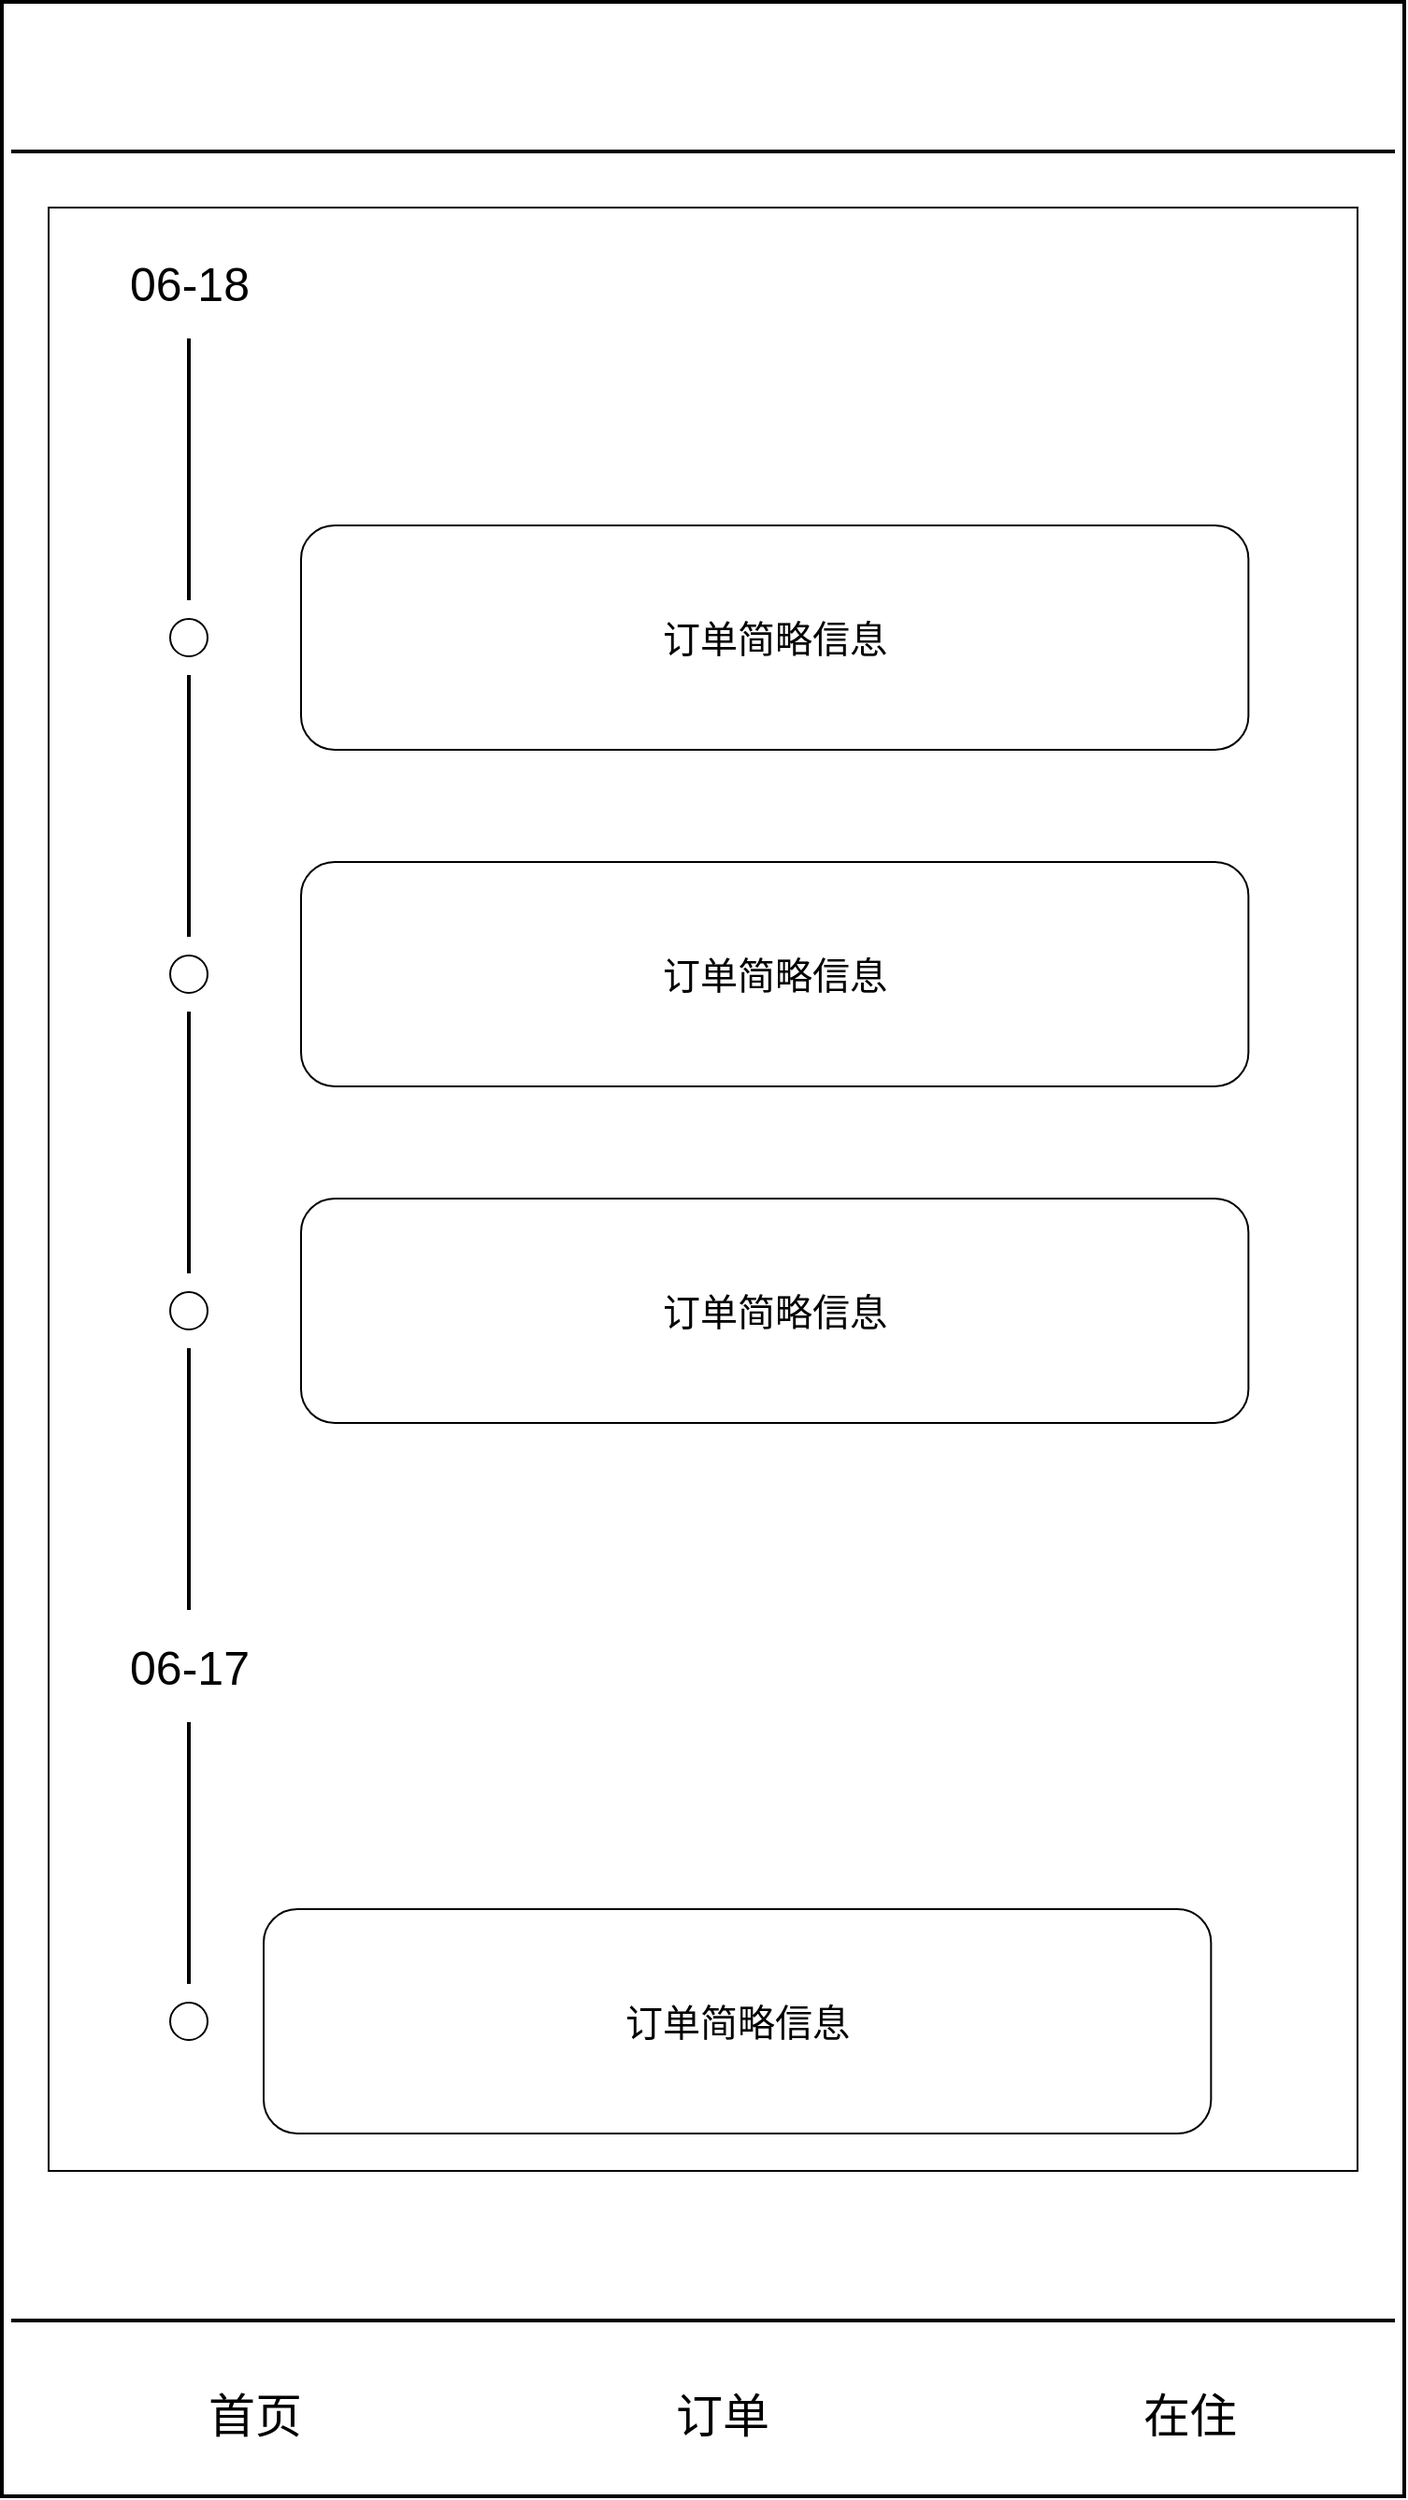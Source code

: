<mxfile version="14.6.13" type="device"><diagram id="pDnobZN6Rr8tPaanU3A_" name="第 1 页"><mxGraphModel dx="1084" dy="821" grid="1" gridSize="10" guides="1" tooltips="1" connect="1" arrows="1" fold="1" page="1" pageScale="1" pageWidth="1654" pageHeight="1169" math="0" shadow="0"><root><mxCell id="0"/><mxCell id="1" parent="0"/><mxCell id="1q7s0Xqzzm6POuL6QzXZ-2" value="" style="rounded=1;whiteSpace=wrap;html=1;fontSize=20;arcSize=0;strokeWidth=2;" parent="1" vertex="1"><mxGeometry x="510" y="90" width="750" height="1334" as="geometry"/></mxCell><mxCell id="1q7s0Xqzzm6POuL6QzXZ-3" value="" style="line;strokeWidth=2;html=1;" parent="1" vertex="1"><mxGeometry x="515" y="160" width="740" height="20" as="geometry"/></mxCell><mxCell id="1q7s0Xqzzm6POuL6QzXZ-12" value="" style="line;strokeWidth=2;html=1;" parent="1" vertex="1"><mxGeometry x="515" y="1320" width="740" height="20" as="geometry"/></mxCell><mxCell id="1q7s0Xqzzm6POuL6QzXZ-13" value="&lt;font style=&quot;font-size: 25px&quot;&gt;首页&lt;/font&gt;" style="text;html=1;align=center;verticalAlign=middle;resizable=0;points=[];autosize=1;strokeColor=none;" parent="1" vertex="1"><mxGeometry x="610" y="1370" width="70" height="20" as="geometry"/></mxCell><mxCell id="1q7s0Xqzzm6POuL6QzXZ-14" value="&lt;span style=&quot;font-size: 25px&quot;&gt;订单&lt;/span&gt;" style="text;html=1;align=center;verticalAlign=middle;resizable=0;points=[];autosize=1;strokeColor=none;" parent="1" vertex="1"><mxGeometry x="860" y="1370" width="70" height="20" as="geometry"/></mxCell><mxCell id="1q7s0Xqzzm6POuL6QzXZ-15" value="&lt;span style=&quot;font-size: 25px&quot;&gt;在住&lt;/span&gt;" style="text;html=1;align=center;verticalAlign=middle;resizable=0;points=[];autosize=1;strokeColor=none;" parent="1" vertex="1"><mxGeometry x="1110" y="1370" width="70" height="20" as="geometry"/></mxCell><mxCell id="1q7s0Xqzzm6POuL6QzXZ-21" value="" style="rounded=0;whiteSpace=wrap;html=1;labelBackgroundColor=#ffffff;" parent="1" vertex="1"><mxGeometry x="535" y="200" width="700" height="1050" as="geometry"/></mxCell><mxCell id="1q7s0Xqzzm6POuL6QzXZ-23" value="&lt;span style=&quot;font-size: 25px&quot;&gt;06-18&lt;/span&gt;" style="text;html=1;align=center;verticalAlign=middle;resizable=0;points=[];autosize=1;strokeColor=none;" parent="1" vertex="1"><mxGeometry x="570" y="230" width="80" height="20" as="geometry"/></mxCell><mxCell id="1q7s0Xqzzm6POuL6QzXZ-25" value="" style="line;strokeWidth=2;direction=south;html=1;" parent="1" vertex="1"><mxGeometry x="605" y="270" width="10" height="140" as="geometry"/></mxCell><mxCell id="1q7s0Xqzzm6POuL6QzXZ-26" value="" style="ellipse;whiteSpace=wrap;html=1;aspect=fixed;fontSize=15;labelBackgroundColor=#050505;" parent="1" vertex="1"><mxGeometry x="600" y="420" width="20" height="20" as="geometry"/></mxCell><mxCell id="1q7s0Xqzzm6POuL6QzXZ-40" value="" style="line;strokeWidth=2;direction=south;html=1;" parent="1" vertex="1"><mxGeometry x="605" y="450" width="10" height="140" as="geometry"/></mxCell><mxCell id="1q7s0Xqzzm6POuL6QzXZ-41" value="" style="ellipse;whiteSpace=wrap;html=1;aspect=fixed;fontSize=15;labelBackgroundColor=#050505;" parent="1" vertex="1"><mxGeometry x="600" y="600" width="20" height="20" as="geometry"/></mxCell><mxCell id="1q7s0Xqzzm6POuL6QzXZ-44" value="" style="line;strokeWidth=2;direction=south;html=1;" parent="1" vertex="1"><mxGeometry x="605" y="810" width="10" height="140" as="geometry"/></mxCell><mxCell id="1q7s0Xqzzm6POuL6QzXZ-46" value="" style="line;strokeWidth=2;direction=south;html=1;" parent="1" vertex="1"><mxGeometry x="605" y="630" width="10" height="140" as="geometry"/></mxCell><mxCell id="1q7s0Xqzzm6POuL6QzXZ-47" value="" style="ellipse;whiteSpace=wrap;html=1;aspect=fixed;fontSize=15;labelBackgroundColor=#050505;" parent="1" vertex="1"><mxGeometry x="600" y="780" width="20" height="20" as="geometry"/></mxCell><mxCell id="1q7s0Xqzzm6POuL6QzXZ-48" value="&lt;span style=&quot;font-size: 25px&quot;&gt;06-17&lt;/span&gt;" style="text;html=1;align=center;verticalAlign=middle;resizable=0;points=[];autosize=1;strokeColor=none;" parent="1" vertex="1"><mxGeometry x="570" y="970" width="80" height="20" as="geometry"/></mxCell><mxCell id="1q7s0Xqzzm6POuL6QzXZ-49" value="" style="line;strokeWidth=2;direction=south;html=1;" parent="1" vertex="1"><mxGeometry x="605" y="1010" width="10" height="140" as="geometry"/></mxCell><mxCell id="1q7s0Xqzzm6POuL6QzXZ-50" value="" style="ellipse;whiteSpace=wrap;html=1;aspect=fixed;fontSize=15;labelBackgroundColor=#050505;" parent="1" vertex="1"><mxGeometry x="600" y="1160" width="20" height="20" as="geometry"/></mxCell><mxCell id="1q7s0Xqzzm6POuL6QzXZ-51" value="&lt;font style=&quot;font-size: 20px&quot;&gt;订单简略信息&lt;/font&gt;" style="rounded=1;whiteSpace=wrap;html=1;labelBackgroundColor=#ffffff;fontSize=15;" parent="1" vertex="1"><mxGeometry x="670" y="370" width="506.67" height="120" as="geometry"/></mxCell><mxCell id="1q7s0Xqzzm6POuL6QzXZ-54" value="&lt;font style=&quot;font-size: 20px&quot;&gt;订单简略信息&lt;/font&gt;" style="rounded=1;whiteSpace=wrap;html=1;labelBackgroundColor=#ffffff;fontSize=15;" parent="1" vertex="1"><mxGeometry x="670" y="550" width="506.67" height="120" as="geometry"/></mxCell><mxCell id="1q7s0Xqzzm6POuL6QzXZ-55" value="&lt;font style=&quot;font-size: 20px&quot;&gt;订单简略信息&lt;/font&gt;" style="rounded=1;whiteSpace=wrap;html=1;labelBackgroundColor=#ffffff;fontSize=15;" parent="1" vertex="1"><mxGeometry x="670" y="730" width="506.67" height="120" as="geometry"/></mxCell><mxCell id="1q7s0Xqzzm6POuL6QzXZ-56" value="&lt;font style=&quot;font-size: 20px&quot;&gt;订单简略信息&lt;/font&gt;" style="rounded=1;whiteSpace=wrap;html=1;labelBackgroundColor=#ffffff;fontSize=15;" parent="1" vertex="1"><mxGeometry x="650" y="1110" width="506.67" height="120" as="geometry"/></mxCell></root></mxGraphModel></diagram></mxfile>